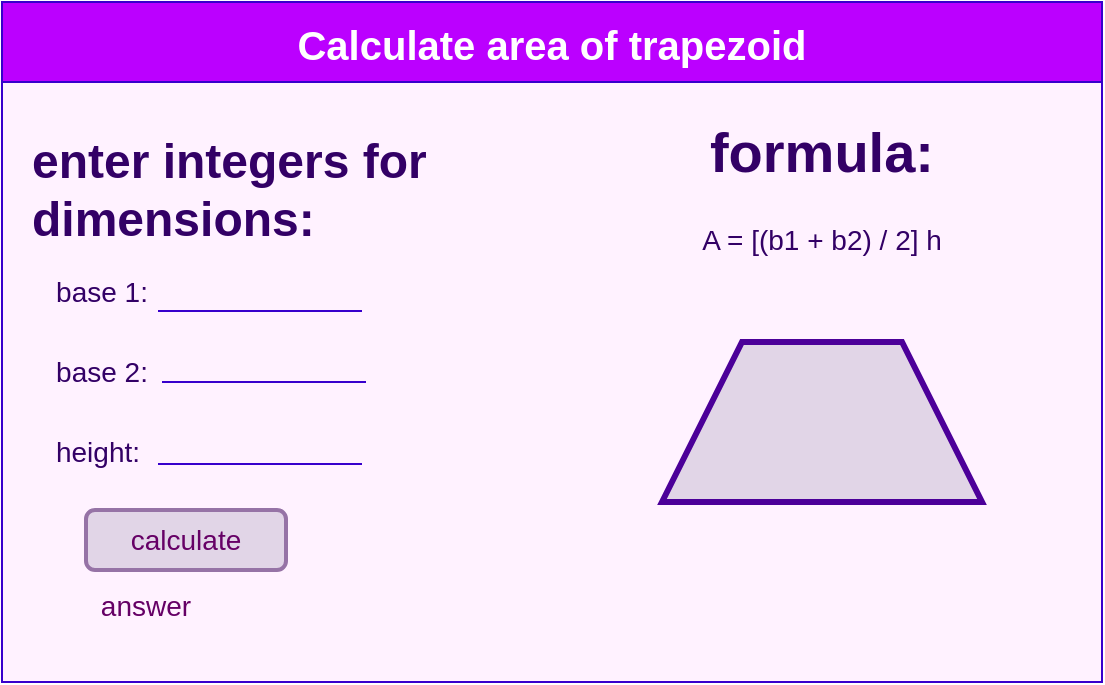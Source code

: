 <mxfile>
    <diagram id="wX-nepiA_4-buTsFi3k8" name="Page-1">
        <mxGraphModel dx="594" dy="561" grid="1" gridSize="10" guides="1" tooltips="1" connect="1" arrows="1" fold="1" page="1" pageScale="1" pageWidth="827" pageHeight="1169" math="0" shadow="0">
            <root>
                <mxCell id="0"/>
                <mxCell id="1" parent="0"/>
                <mxCell id="13" value="" style="rounded=0;whiteSpace=wrap;html=1;fontSize=14;fillColor=#FFF2FF;strokeColor=#6c8ebf;" parent="1" vertex="1">
                    <mxGeometry x="30" y="110" width="550" height="310" as="geometry"/>
                </mxCell>
                <mxCell id="2" value="Calculate area of trapezoid" style="swimlane;startSize=40;fillColor=#BB00FF;strokeColor=#3700CC;fontColor=#ffffff;fontSize=20;" parent="1" vertex="1">
                    <mxGeometry x="30" y="80" width="550" height="340" as="geometry"/>
                </mxCell>
                <mxCell id="5" value="&lt;h1&gt;&lt;font color=&quot;#330066&quot;&gt;enter integers for dimensions:&lt;/font&gt;&lt;/h1&gt;&lt;p&gt;&lt;br&gt;&lt;/p&gt;" style="text;html=1;strokeColor=none;fillColor=none;spacing=5;spacingTop=-20;whiteSpace=wrap;overflow=hidden;rounded=0;" parent="2" vertex="1">
                    <mxGeometry x="10" y="60" width="270" height="120" as="geometry"/>
                </mxCell>
                <mxCell id="6" value="&lt;font style=&quot;font-size: 14px&quot; color=&quot;#330066&quot;&gt;base 1:&lt;/font&gt;" style="text;html=1;strokeColor=none;fillColor=none;align=center;verticalAlign=middle;whiteSpace=wrap;rounded=0;" parent="2" vertex="1">
                    <mxGeometry x="20" y="130" width="60" height="30" as="geometry"/>
                </mxCell>
                <mxCell id="7" value="&lt;font style=&quot;font-size: 14px&quot; color=&quot;#330066&quot;&gt;base 2:&lt;/font&gt;" style="text;html=1;strokeColor=none;fillColor=none;align=center;verticalAlign=middle;whiteSpace=wrap;rounded=0;" parent="2" vertex="1">
                    <mxGeometry x="20" y="170" width="60" height="30" as="geometry"/>
                </mxCell>
                <mxCell id="8" value="&lt;font style=&quot;font-size: 14px&quot; color=&quot;#330066&quot;&gt;height:&lt;/font&gt;" style="text;html=1;strokeColor=none;fillColor=none;align=center;verticalAlign=middle;whiteSpace=wrap;rounded=0;" parent="2" vertex="1">
                    <mxGeometry x="18" y="210" width="60" height="30" as="geometry"/>
                </mxCell>
                <mxCell id="10" value="" style="endArrow=none;html=1;fontSize=14;exitX=1;exitY=0.5;exitDx=0;exitDy=0;fillColor=#6a00ff;strokeColor=#3700CC;" parent="2" edge="1">
                    <mxGeometry width="50" height="50" relative="1" as="geometry">
                        <mxPoint x="80" y="190" as="sourcePoint"/>
                        <mxPoint x="182" y="190" as="targetPoint"/>
                    </mxGeometry>
                </mxCell>
                <mxCell id="11" value="" style="endArrow=none;html=1;fontSize=14;exitX=1;exitY=0.5;exitDx=0;exitDy=0;fillColor=#6a00ff;strokeColor=#3700CC;" parent="2" edge="1">
                    <mxGeometry width="50" height="50" relative="1" as="geometry">
                        <mxPoint x="78" y="154.5" as="sourcePoint"/>
                        <mxPoint x="180" y="154.5" as="targetPoint"/>
                    </mxGeometry>
                </mxCell>
                <mxCell id="9" value="" style="endArrow=none;html=1;fontSize=14;exitX=1;exitY=0.5;exitDx=0;exitDy=0;fillColor=#6a00ff;strokeColor=#3700CC;" parent="1" edge="1">
                    <mxGeometry width="50" height="50" relative="1" as="geometry">
                        <mxPoint x="108" y="311" as="sourcePoint"/>
                        <mxPoint x="210" y="311" as="targetPoint"/>
                    </mxGeometry>
                </mxCell>
                <mxCell id="15" value="" style="shape=trapezoid;perimeter=trapezoidPerimeter;whiteSpace=wrap;html=1;fixedSize=1;fontSize=14;fillColor=#e1d5e7;size=40;strokeColor=#4C0099;strokeWidth=3;" parent="1" vertex="1">
                    <mxGeometry x="360" y="250" width="160" height="80" as="geometry"/>
                </mxCell>
                <mxCell id="16" value="&lt;h1&gt;formula:&lt;/h1&gt;&lt;p&gt;A = [(b1 + b2) / 2] h&lt;/p&gt;" style="text;html=1;strokeColor=none;fillColor=none;spacing=5;spacingTop=-20;whiteSpace=wrap;overflow=hidden;rounded=0;fontSize=14;fontColor=#330066;align=center;" parent="1" vertex="1">
                    <mxGeometry x="345" y="130" width="190" height="120" as="geometry"/>
                </mxCell>
                <mxCell id="17" value="&lt;font color=&quot;#660066&quot;&gt;calculate&lt;/font&gt;" style="rounded=1;whiteSpace=wrap;html=1;fontSize=14;strokeColor=#9673a6;strokeWidth=2;fillColor=#e1d5e7;" parent="1" vertex="1">
                    <mxGeometry x="72" y="334" width="100" height="30" as="geometry"/>
                </mxCell>
                <mxCell id="19" value="&lt;font style=&quot;font-size: 14px&quot;&gt;answer&lt;/font&gt;" style="text;html=1;strokeColor=none;fillColor=none;align=center;verticalAlign=middle;whiteSpace=wrap;rounded=0;fontSize=20;fontColor=#660066;" parent="1" vertex="1">
                    <mxGeometry x="72" y="364" width="60" height="30" as="geometry"/>
                </mxCell>
            </root>
        </mxGraphModel>
    </diagram>
</mxfile>